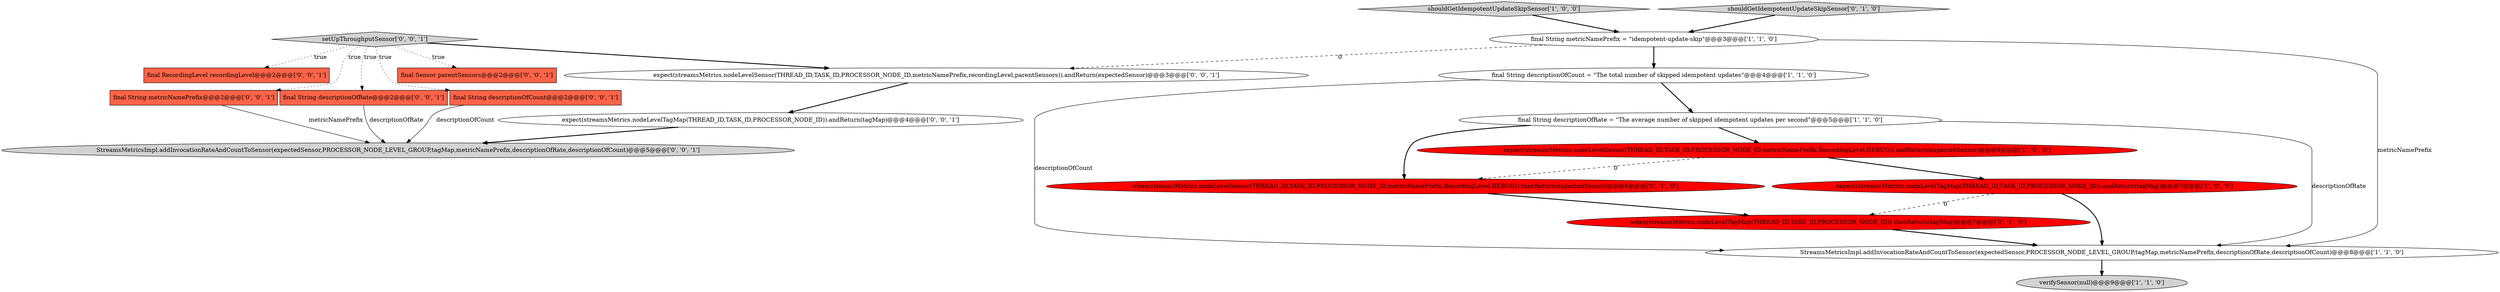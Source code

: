 digraph {
14 [style = filled, label = "final String descriptionOfRate@@@2@@@['0', '0', '1']", fillcolor = tomato, shape = box image = "AAA0AAABBB3BBB"];
3 [style = filled, label = "final String descriptionOfCount = \"The total number of skipped idempotent updates\"@@@4@@@['1', '1', '0']", fillcolor = white, shape = ellipse image = "AAA0AAABBB1BBB"];
4 [style = filled, label = "shouldGetIdempotentUpdateSkipSensor['1', '0', '0']", fillcolor = lightgray, shape = diamond image = "AAA0AAABBB1BBB"];
7 [style = filled, label = "final String descriptionOfRate = \"The average number of skipped idempotent updates per second\"@@@5@@@['1', '1', '0']", fillcolor = white, shape = ellipse image = "AAA0AAABBB1BBB"];
18 [style = filled, label = "StreamsMetricsImpl.addInvocationRateAndCountToSensor(expectedSensor,PROCESSOR_NODE_LEVEL_GROUP,tagMap,metricNamePrefix,descriptionOfRate,descriptionOfCount)@@@5@@@['0', '0', '1']", fillcolor = lightgray, shape = ellipse image = "AAA0AAABBB3BBB"];
12 [style = filled, label = "expect(streamsMetrics.nodeLevelSensor(THREAD_ID,TASK_ID,PROCESSOR_NODE_ID,metricNamePrefix,recordingLevel,parentSensors)).andReturn(expectedSensor)@@@3@@@['0', '0', '1']", fillcolor = white, shape = ellipse image = "AAA0AAABBB3BBB"];
19 [style = filled, label = "final Sensor parentSensors@@@2@@@['0', '0', '1']", fillcolor = tomato, shape = box image = "AAA0AAABBB3BBB"];
6 [style = filled, label = "expect(streamsMetrics.nodeLevelTagMap(THREAD_ID,TASK_ID,PROCESSOR_NODE_ID)).andReturn(tagMap)@@@7@@@['1', '0', '0']", fillcolor = red, shape = ellipse image = "AAA1AAABBB1BBB"];
9 [style = filled, label = "when(streamsMetrics.nodeLevelSensor(THREAD_ID,TASK_ID,PROCESSOR_NODE_ID,metricNamePrefix,RecordingLevel.DEBUG)).thenReturn(expectedSensor)@@@6@@@['0', '1', '0']", fillcolor = red, shape = ellipse image = "AAA1AAABBB2BBB"];
10 [style = filled, label = "when(streamsMetrics.nodeLevelTagMap(THREAD_ID,TASK_ID,PROCESSOR_NODE_ID)).thenReturn(tagMap)@@@7@@@['0', '1', '0']", fillcolor = red, shape = ellipse image = "AAA1AAABBB2BBB"];
15 [style = filled, label = "final RecordingLevel recordingLevel@@@2@@@['0', '0', '1']", fillcolor = tomato, shape = box image = "AAA0AAABBB3BBB"];
0 [style = filled, label = "expect(streamsMetrics.nodeLevelSensor(THREAD_ID,TASK_ID,PROCESSOR_NODE_ID,metricNamePrefix,RecordingLevel.DEBUG)).andReturn(expectedSensor)@@@6@@@['1', '0', '0']", fillcolor = red, shape = ellipse image = "AAA1AAABBB1BBB"];
8 [style = filled, label = "shouldGetIdempotentUpdateSkipSensor['0', '1', '0']", fillcolor = lightgray, shape = diamond image = "AAA0AAABBB2BBB"];
11 [style = filled, label = "expect(streamsMetrics.nodeLevelTagMap(THREAD_ID,TASK_ID,PROCESSOR_NODE_ID)).andReturn(tagMap)@@@4@@@['0', '0', '1']", fillcolor = white, shape = ellipse image = "AAA0AAABBB3BBB"];
2 [style = filled, label = "verifySensor(null)@@@9@@@['1', '1', '0']", fillcolor = lightgray, shape = ellipse image = "AAA0AAABBB1BBB"];
17 [style = filled, label = "final String descriptionOfCount@@@2@@@['0', '0', '1']", fillcolor = tomato, shape = box image = "AAA0AAABBB3BBB"];
13 [style = filled, label = "setUpThroughputSensor['0', '0', '1']", fillcolor = lightgray, shape = diamond image = "AAA0AAABBB3BBB"];
5 [style = filled, label = "final String metricNamePrefix = \"idempotent-update-skip\"@@@3@@@['1', '1', '0']", fillcolor = white, shape = ellipse image = "AAA0AAABBB1BBB"];
1 [style = filled, label = "StreamsMetricsImpl.addInvocationRateAndCountToSensor(expectedSensor,PROCESSOR_NODE_LEVEL_GROUP,tagMap,metricNamePrefix,descriptionOfRate,descriptionOfCount)@@@8@@@['1', '1', '0']", fillcolor = white, shape = ellipse image = "AAA0AAABBB1BBB"];
16 [style = filled, label = "final String metricNamePrefix@@@2@@@['0', '0', '1']", fillcolor = tomato, shape = box image = "AAA0AAABBB3BBB"];
5->3 [style = bold, label=""];
13->16 [style = dotted, label="true"];
13->17 [style = dotted, label="true"];
5->12 [style = dashed, label="0"];
0->6 [style = bold, label=""];
5->1 [style = solid, label="metricNamePrefix"];
12->11 [style = bold, label=""];
13->19 [style = dotted, label="true"];
7->0 [style = bold, label=""];
9->10 [style = bold, label=""];
11->18 [style = bold, label=""];
6->10 [style = dashed, label="0"];
7->9 [style = bold, label=""];
6->1 [style = bold, label=""];
7->1 [style = solid, label="descriptionOfRate"];
13->12 [style = bold, label=""];
8->5 [style = bold, label=""];
3->1 [style = solid, label="descriptionOfCount"];
3->7 [style = bold, label=""];
16->18 [style = solid, label="metricNamePrefix"];
13->15 [style = dotted, label="true"];
1->2 [style = bold, label=""];
0->9 [style = dashed, label="0"];
14->18 [style = solid, label="descriptionOfRate"];
10->1 [style = bold, label=""];
13->14 [style = dotted, label="true"];
17->18 [style = solid, label="descriptionOfCount"];
4->5 [style = bold, label=""];
}
